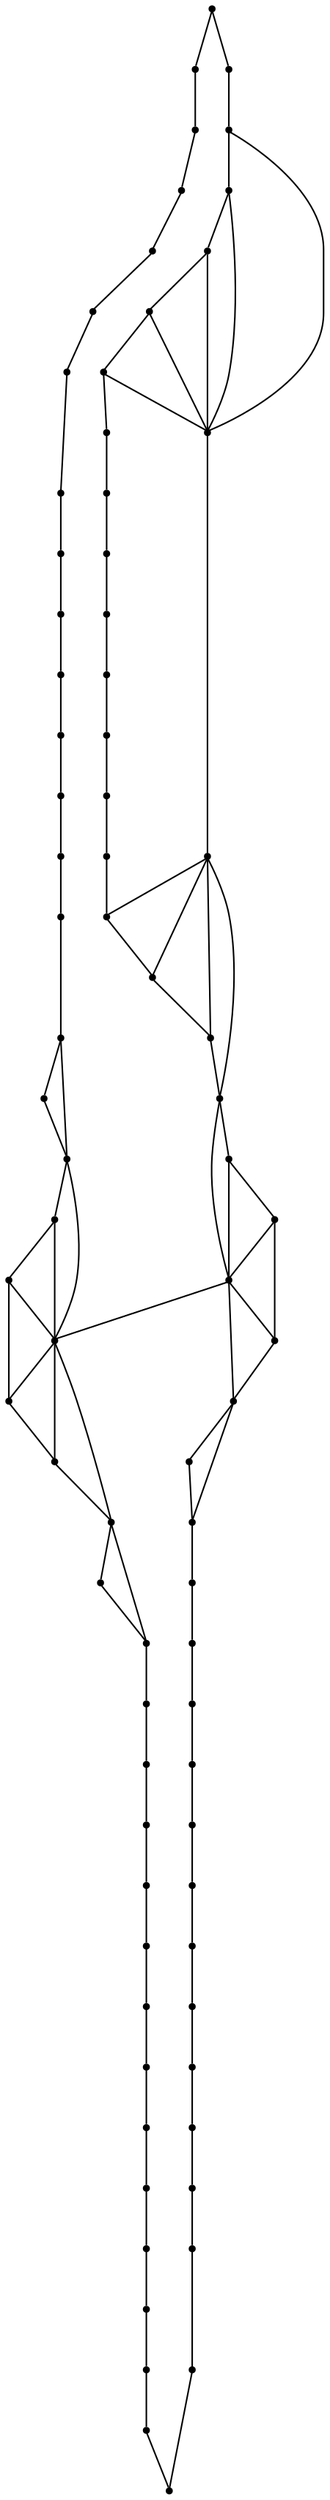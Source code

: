 graph {
  node [shape=point,comment="{\"directed\":false,\"doi\":\"10.1007/11618058_3\",\"figure\":\"5 (1)\"}"]

  v0 [pos="504.16877611736913,710.9573761622114"]
  v1 [pos="504.08855718568316,698.5709587732954"]
  v2 [pos="503.2404796511628,723.4188159306848"]
  v3 [pos="501.3140806686047,735.8167727788293"]
  v4 [pos="498.3968761355378,748.0157613754276"]
  v5 [pos="503.0008561954942,686.3991181055708"]
  v6 [pos="500.9129621638808,674.5782613754276"]
  v7 [pos="497.83843568313955,663.2355133692427"]
  v8 [pos="494.5086584756541,759.8792473475141"]
  v9 [pos="493.7960119912791,652.4990479151411"]
  v10 [pos="489.6744186046512,771.278262138367"]
  v11 [pos="488.807589934593,642.4876610438032"]
  v12 [pos="483.92335233466565,782.0782105127973"]
  v13 [pos="482.91899414062505,633.3115975062055"]
  v14 [pos="477.29294603924416,792.1657641728723"]
  v15 [pos="476.15106626998545,625.0782410303755"]
  v16 [pos="469.8248909883721,801.4396746953332"]
  v17 [pos="468.5204907794331,617.8793032964073"]
  v18 [pos="461.56501975835755,809.7501198450727"]
  v19 [pos="460.2064407703488,611.7532491683963"]
  v20 [pos="452.56439521257266,817.0615275700891"]
  v21 [pos="451.04744503997097,606.8709770838423"]
  v22 [pos="442.8938408430232,823.370973269145"]
  v23 [pos="441.0570403343023,603.2282590866091"]
  v24 [pos="432.5679585301599,828.1699260075891"]
  v25 [pos="431.33752157521803,600.557367006938"]
  v26 [pos="421.7201126453488,832.1199178695682"]
  v27 [pos="419.61555800327034,599.889699618022"]
  v28 [pos="410.4378031885901,835.3563070297245"]
  v29 [pos="407.0840525072674,600.1324097315473"]
  v30 [pos="398.457449127907,834.2948039372766"]
  v31 [pos="401.3371593386628,599.6032158533735"]
  v32 [pos="386.5844113372093,836.7865641911828"]
  v33 [pos="379.1840718114099,607.1782827377323"]
  v34 [pos="374.565505768532,839.2146825790409"]
  v35 [pos="364.4229935047238,608.528272310893"]
  v36 [pos="360.07947856104647,816.1043246587121"]
  v37 [pos="350.51520712209305,845.2241659164432"]
  v38 [pos="343.4805584574854,641.2157138188683"]
  v39 [pos="336.07083938953485,610.8146746953331"]
  v40 [pos="338.6369549418605,848.7375656763716"]
  v41 [pos="317.5840797601744,609.122983614604"]
  v42 [pos="326.9097690316134,852.0573059717817"]
  v43 [pos="315.7420648619186,858.7314367294315"]
  v44 [pos="303.5689691587936,607.3823690414432"]
  v45 [pos="304.4733000999273,860.8459234237673"]
  v46 [pos="293.50460119912793,861.9313319524133"]
  v47 [pos="278.60286155523255,598.4198649724327"]
  v48 [pos="281.6607194767442,605.1782369613651"]
  v49 [pos="282.8890738553779,861.7876450220747"]
  v50 [pos="272.62570857558137,859.708380699158"]
  v51 [pos="267.553927825218,596.611571311951"]
  v52 [pos="262.8197191815044,856.154290835063"]
  v53 [pos="253.52632574037062,851.0855118433637"]
  v54 [pos="205.25068075490552,672.1615552902224"]
  v55 [pos="257.4437233148619,595.4584201176964"]
  v56 [pos="249.53808082757996,595.218920707703"]
  v57 [pos="244.79866176871366,844.4991191228235"]
  v58 [pos="241.19486680141713,596.7490593592329"]
  v59 [pos="236.6940299100654,836.5188360214237"]
  v60 [pos="233.69451194585758,599.4907776514692"]
  v61 [pos="229.26452239280525,827.2187948226932"]
  v62 [pos="227.0130626589753,603.5282532374067"]
  v63 [pos="222.55390114007992,816.7032003402713"]
  v64 [pos="220.92546954487645,608.8948965072635"]
  v65 [pos="216.61216785519622,805.0823926925663"]
  v66 [pos="215.71929108375724,615.3876701990766"]
  v67 [pos="211.46850245276164,792.4959262212121"]
  v68 [pos="211.24658487009447,623.0907837549848"]
  v69 [pos="207.13436307685322,779.0990591049198"]
  v70 [pos="207.47609636173692,631.9563627243045"]
  v71 [pos="203.73373058230376,764.9564186731977"]
  v72 [pos="205.2058815179869,641.198007265727"]
  v73 [pos="202.7700064725654,652.2199392318729"]
  v74 [pos="201.1322032839753,750.3604968388879"]
  v75 [pos="200.9446680823038,664.2084201176965"]
  v76 [pos="199.3079061818677,735.5073690414432"]
  v77 [pos="198.6327778660974,705.1699399948124"]
  v78 [pos="199.03702023528342,719.8865652084354"]
  v79 [pos="198.87032669422237,690.8324321111047"]

  v77 -- v79 [id="-2",pos="198.6327778660974,705.1699399948124 198.87032669422237,690.8324321111047 198.87032669422237,690.8324321111047 198.87032669422237,690.8324321111047"]
  v79 -- v75 [id="-7",pos="198.87032669422237,690.8324321111047 200.9446680823038,664.2084201176965 200.9446680823038,664.2084201176965 200.9446680823038,664.2084201176965"]
  v78 -- v77 [id="-11",pos="199.03702023528342,719.8865652084354 198.6327778660974,705.1699399948124 198.6327778660974,705.1699399948124 198.6327778660974,705.1699399948124"]
  v79 -- v54 [id="-17",pos="198.87032669422237,690.8324321111047 205.25068075490552,672.1615552902224 205.25068075490552,672.1615552902224 205.25068075490552,672.1615552902224"]
  v75 -- v73 [id="-19",pos="200.9446680823038,664.2084201176965 202.7700064725654,652.2199392318729 202.7700064725654,652.2199392318729 202.7700064725654,652.2199392318729"]
  v76 -- v78 [id="-21",pos="199.3079061818677,735.5073690414432 199.03702023528342,719.8865652084354 199.03702023528342,719.8865652084354 199.03702023528342,719.8865652084354"]
  v77 -- v54 [id="-29",pos="198.6327778660974,705.1699399948124 205.25068075490552,672.1615552902224 205.25068075490552,672.1615552902224 205.25068075490552,672.1615552902224"]
  v76 -- v74 [id="-40",pos="199.3079061818677,735.5073690414432 201.1322032839753,750.3604968388879 201.1322032839753,750.3604968388879 201.1322032839753,750.3604968388879"]
  v74 -- v71 [id="-59",pos="201.1322032839753,750.3604968388879 203.73373058230376,764.9564186731977 203.73373058230376,764.9564186731977 203.73373058230376,764.9564186731977"]
  v71 -- v69 [id="-69",pos="203.73373058230376,764.9564186731977 207.13436307685322,779.0990591049198 207.13436307685322,779.0990591049198 207.13436307685322,779.0990591049198"]
  v73 -- v72 [id="-80",pos="202.7700064725654,652.2199392318729 205.2058815179869,641.198007265727 205.2058815179869,641.198007265727 205.2058815179869,641.198007265727"]
  v72 -- v70 [id="-83",pos="205.2058815179869,641.198007265727 207.47609636173692,631.9563627243045 207.47609636173692,631.9563627243045 207.47609636173692,631.9563627243045"]
  v69 -- v67 [id="-104",pos="207.13436307685322,779.0990591049198 211.46850245276164,792.4959262212121 211.46850245276164,792.4959262212121 211.46850245276164,792.4959262212121"]
  v75 -- v54 [id="-105",pos="200.9446680823038,664.2084201176965 205.25068075490552,672.1615552902224 205.25068075490552,672.1615552902224 205.25068075490552,672.1615552902224"]
  v70 -- v68 [id="-113",pos="207.47609636173692,631.9563627243045 211.24658487009447,623.0907837549848 211.24658487009447,623.0907837549848 211.24658487009447,623.0907837549848"]
  v73 -- v54 [id="-122",pos="202.7700064725654,652.2199392318729 205.25068075490552,672.1615552902224 205.25068075490552,672.1615552902224 205.25068075490552,672.1615552902224"]
  v67 -- v65 [id="-149",pos="211.46850245276164,792.4959262212121 216.61216785519622,805.0823926925663 216.61216785519622,805.0823926925663 216.61216785519622,805.0823926925663"]
  v68 -- v66 [id="-163",pos="211.24658487009447,623.0907837549848 215.71929108375724,615.3876701990766 215.71929108375724,615.3876701990766 215.71929108375724,615.3876701990766"]
  v72 -- v54 [id="-164",pos="205.2058815179869,641.198007265727 205.25068075490552,672.1615552902224 205.25068075490552,672.1615552902224 205.25068075490552,672.1615552902224"]
  v54 -- v48 [id="-178",pos="205.25068075490552,672.1615552902224 281.6607194767442,605.1782369613651 281.6607194767442,605.1782369613651 281.6607194767442,605.1782369613651"]
  v66 -- v64 [id="-197",pos="215.71929108375724,615.3876701990766 220.92546954487645,608.8948965072635 220.92546954487645,608.8948965072635 220.92546954487645,608.8948965072635"]
  v65 -- v63 [id="-203",pos="216.61216785519622,805.0823926925663 222.55390114007992,816.7032003402713 222.55390114007992,816.7032003402713 222.55390114007992,816.7032003402713"]
  v64 -- v62 [id="-233",pos="220.92546954487645,608.8948965072635 227.0130626589753,603.5282532374067 227.0130626589753,603.5282532374067 227.0130626589753,603.5282532374067"]
  v63 -- v61 [id="-240",pos="222.55390114007992,816.7032003402713 229.26452239280525,827.2187948226932 229.26452239280525,827.2187948226932 229.26452239280525,827.2187948226932"]
  v62 -- v60 [id="-266",pos="227.0130626589753,603.5282532374067 233.69451194585758,599.4907776514692 233.69451194585758,599.4907776514692 233.69451194585758,599.4907776514692"]
  v61 -- v59 [id="-278",pos="229.26452239280525,827.2187948226932 236.6940299100654,836.5188360214237 236.6940299100654,836.5188360214237 236.6940299100654,836.5188360214237"]
  v60 -- v58 [id="-302",pos="233.69451194585758,599.4907776514692 241.19486680141713,596.7490593592329 241.19486680141713,596.7490593592329 241.19486680141713,596.7490593592329"]
  v59 -- v57 [id="-314",pos="236.6940299100654,836.5188360214237 244.79866176871366,844.4991191228235 244.79866176871366,844.4991191228235 244.79866176871366,844.4991191228235"]
  v58 -- v56 [id="-338",pos="241.19486680141713,596.7490593592329 249.53808082757996,595.218920707703 249.53808082757996,595.218920707703 249.53808082757996,595.218920707703"]
  v57 -- v53 [id="-350",pos="244.79866176871366,844.4991191228235 253.52632574037062,851.0855118433637 253.52632574037062,851.0855118433637 253.52632574037062,851.0855118433637"]
  v56 -- v55 [id="-374",pos="249.53808082757996,595.218920707703 257.4437233148619,595.4584201176964 257.4437233148619,595.4584201176964 257.4437233148619,595.4584201176964"]
  v53 -- v52 [id="-389",pos="253.52632574037062,851.0855118433637 262.8197191815044,856.154290835063 262.8197191815044,856.154290835063 262.8197191815044,856.154290835063"]
  v55 -- v51 [id="-409",pos="257.4437233148619,595.4584201176964 267.553927825218,596.611571311951 267.553927825218,596.611571311951 267.553927825218,596.611571311951"]
  v52 -- v50 [id="-425",pos="262.8197191815044,856.154290835063 272.62570857558137,859.708380699158 272.62570857558137,859.708380699158 272.62570857558137,859.708380699158"]
  v51 -- v47 [id="-447",pos="267.553927825218,596.611571311951 278.60286155523255,598.4198649724327 278.60286155523255,598.4198649724327 278.60286155523255,598.4198649724327"]
  v50 -- v49 [id="-467",pos="272.62570857558137,859.708380699158 282.8890738553779,861.7876450220747 282.8890738553779,861.7876450220747 282.8890738553779,861.7876450220747"]
  v51 -- v48 [id="-472",pos="267.553927825218,596.611571311951 281.6607194767442,605.1782369613651 281.6607194767442,605.1782369613651 281.6607194767442,605.1782369613651"]
  v49 -- v46 [id="-502",pos="282.8890738553779,861.7876450220747 293.50460119912793,861.9313319524133 293.50460119912793,861.9313319524133 293.50460119912793,861.9313319524133"]
  v47 -- v44 [id="-508",pos="278.60286155523255,598.4198649724327 303.5689691587936,607.3823690414432 303.5689691587936,607.3823690414432 303.5689691587936,607.3823690414432"]
  v46 -- v45 [id="-524",pos="293.50460119912793,861.9313319524133 304.4733000999273,860.8459234237673 304.4733000999273,860.8459234237673 304.4733000999273,860.8459234237673"]
  v48 -- v55 [id="-538",pos="281.6607194767442,605.1782369613651 257.4437233148619,595.4584201176964 257.4437233148619,595.4584201176964 257.4437233148619,595.4584201176964"]
  v47 -- v48 [id="-543",pos="278.60286155523255,598.4198649724327 281.6607194767442,605.1782369613651 281.6607194767442,605.1782369613651 281.6607194767442,605.1782369613651"]
  v44 -- v41 [id="-559",pos="303.5689691587936,607.3823690414432 317.5840797601744,609.122983614604 317.5840797601744,609.122983614604 317.5840797601744,609.122983614604"]
  v48 -- v44 [id="-563",pos="281.6607194767442,605.1782369613651 303.5689691587936,607.3823690414432 303.5689691587936,607.3823690414432 303.5689691587936,607.3823690414432"]
  v45 -- v43 [id="-568",pos="304.4733000999273,860.8459234237673 315.7420648619186,858.7314367294315 315.7420648619186,858.7314367294315 315.7420648619186,858.7314367294315"]
  v45 -- v42 [id="-585",pos="304.4733000999273,860.8459234237673 326.9097690316134,852.0573059717817 326.9097690316134,852.0573059717817 326.9097690316134,852.0573059717817"]
  v44 -- v38 [id="-609",pos="303.5689691587936,607.3823690414432 343.4805584574854,641.2157138188683 343.4805584574854,641.2157138188683 343.4805584574854,641.2157138188683"]
  v41 -- v39 [id="-613",pos="317.5840797601744,609.122983614604 336.07083938953485,610.8146746953331 336.07083938953485,610.8146746953331 336.07083938953485,610.8146746953331"]
  v43 -- v42 [id="-616",pos="315.7420648619186,858.7314367294315 326.9097690316134,852.0573059717817 326.9097690316134,852.0573059717817 326.9097690316134,852.0573059717817"]
  v42 -- v40 [id="-619",pos="326.9097690316134,852.0573059717817 338.6369549418605,848.7375656763716 338.6369549418605,848.7375656763716 338.6369549418605,848.7375656763716"]
  v40 -- v37 [id="-646",pos="338.6369549418605,848.7375656763716 350.51520712209305,845.2241659164432 350.51520712209305,845.2241659164432 350.51520712209305,845.2241659164432"]
  v41 -- v38 [id="-651",pos="317.5840797601744,609.122983614604 343.4805584574854,641.2157138188683 343.4805584574854,641.2157138188683 343.4805584574854,641.2157138188683"]
  v39 -- v35 [id="-654",pos="336.07083938953485,610.8146746953331 364.4229935047238,608.528272310893 364.4229935047238,608.528272310893 364.4229935047238,608.528272310893"]
  v42 -- v36 [id="-666",pos="326.9097690316134,852.0573059717817 360.07947856104647,816.1043246587121 360.07947856104647,816.1043246587121 360.07947856104647,816.1043246587121"]
  v39 -- v38 [id="-688",pos="336.07083938953485,610.8146746953331 343.4805584574854,641.2157138188683 343.4805584574854,641.2157138188683 343.4805584574854,641.2157138188683"]
  v35 -- v33 [id="-690",pos="364.4229935047238,608.528272310893 379.1840718114099,607.1782827377323 379.1840718114099,607.1782827377323 379.1840718114099,607.1782827377323"]
  v40 -- v36 [id="-694",pos="338.6369549418605,848.7375656763716 360.07947856104647,816.1043246587121 360.07947856104647,816.1043246587121 360.07947856104647,816.1043246587121"]
  v37 -- v34 [id="-698",pos="350.51520712209305,845.2241659164432 374.565505768532,839.2146825790409 374.565505768532,839.2146825790409 374.565505768532,839.2146825790409"]
  v38 -- v36 [id="-708",pos="343.4805584574854,641.2157138188683 360.07947856104647,816.1043246587121 360.07947856104647,816.1043246587121 360.07947856104647,816.1043246587121"]
  v38 -- v35 [id="-709",pos="343.4805584574854,641.2157138188683 364.4229935047238,608.528272310893 364.4229935047238,608.528272310893 364.4229935047238,608.528272310893"]
  v38 -- v33 [id="-710",pos="343.4805584574854,641.2157138188683 379.1840718114099,607.1782827377323 379.1840718114099,607.1782827377323 379.1840718114099,607.1782827377323"]
  v37 -- v36 [id="-722",pos="350.51520712209305,845.2241659164432 360.07947856104647,816.1043246587121 360.07947856104647,816.1043246587121 360.07947856104647,816.1043246587121"]
  v34 -- v32 [id="-726",pos="374.565505768532,839.2146825790409 386.5844113372093,836.7865641911828 386.5844113372093,836.7865641911828 386.5844113372093,836.7865641911828"]
  v36 -- v34 [id="-739",pos="360.07947856104647,816.1043246587121 374.565505768532,839.2146825790409 374.565505768532,839.2146825790409 374.565505768532,839.2146825790409"]
  v36 -- v32 [id="-746",pos="360.07947856104647,816.1043246587121 386.5844113372093,836.7865641911828 386.5844113372093,836.7865641911828 386.5844113372093,836.7865641911828"]
  v36 -- v30 [id="-747",pos="360.07947856104647,816.1043246587121 398.457449127907,834.2948039372766 398.457449127907,834.2948039372766 398.457449127907,834.2948039372766"]
  v33 -- v31 [id="-751",pos="379.1840718114099,607.1782827377323 401.3371593386628,599.6032158533735 401.3371593386628,599.6032158533735 401.3371593386628,599.6032158533735"]
  v31 -- v29 [id="-754",pos="401.3371593386628,599.6032158533735 407.0840525072674,600.1324097315473 407.0840525072674,600.1324097315473 407.0840525072674,600.1324097315473"]
  v32 -- v30 [id="-772",pos="386.5844113372093,836.7865641911828 398.457449127907,834.2948039372766 398.457449127907,834.2948039372766 398.457449127907,834.2948039372766"]
  v30 -- v28 [id="-776",pos="398.457449127907,834.2948039372766 410.4378031885901,835.3563070297245 410.4378031885901,835.3563070297245 410.4378031885901,835.3563070297245"]
  v33 -- v29 [id="-785",pos="379.1840718114099,607.1782827377323 407.0840525072674,600.1324097315473 407.0840525072674,600.1324097315473 407.0840525072674,600.1324097315473"]
  v29 -- v27 [id="-786",pos="407.0840525072674,600.1324097315473 419.61555800327034,599.889699618022 419.61555800327034,599.889699618022 419.61555800327034,599.889699618022"]
  v28 -- v26 [id="-800",pos="410.4378031885901,835.3563070297245 421.7201126453488,832.1199178695682 421.7201126453488,832.1199178695682 421.7201126453488,832.1199178695682"]
  v30 -- v26 [id="-818",pos="398.457449127907,834.2948039372766 421.7201126453488,832.1199178695682 421.7201126453488,832.1199178695682 421.7201126453488,832.1199178695682"]
  v26 -- v24 [id="-819",pos="421.7201126453488,832.1199178695682 432.5679585301599,828.1699260075891 432.5679585301599,828.1699260075891 432.5679585301599,828.1699260075891"]
  v27 -- v25 [id="-833",pos="419.61555800327034,599.889699618022 431.33752157521803,600.557367006938 431.33752157521803,600.557367006938 431.33752157521803,600.557367006938"]
  v25 -- v23 [id="-861",pos="431.33752157521803,600.557367006938 441.0570403343023,603.2282590866091 441.0570403343023,603.2282590866091 441.0570403343023,603.2282590866091"]
  v24 -- v22 [id="-864",pos="432.5679585301599,828.1699260075891 442.8938408430232,823.370973269145 442.8938408430232,823.370973269145 442.8938408430232,823.370973269145"]
  v23 -- v21 [id="-894",pos="441.0570403343023,603.2282590866091 451.04744503997097,606.8709770838423 451.04744503997097,606.8709770838423 451.04744503997097,606.8709770838423"]
  v22 -- v20 [id="-899",pos="442.8938408430232,823.370973269145 452.56439521257266,817.0615275700891 452.56439521257266,817.0615275700891 452.56439521257266,817.0615275700891"]
  v21 -- v19 [id="-929",pos="451.04744503997097,606.8709770838423 460.2064407703488,611.7532491683963 460.2064407703488,611.7532491683963 460.2064407703488,611.7532491683963"]
  v20 -- v18 [id="-935",pos="452.56439521257266,817.0615275700891 461.56501975835755,809.7501198450727 461.56501975835755,809.7501198450727 461.56501975835755,809.7501198450727"]
  v19 -- v17 [id="-965",pos="460.2064407703488,611.7532491683963 468.5204907794331,617.8793032964073 468.5204907794331,617.8793032964073 468.5204907794331,617.8793032964073"]
  v18 -- v16 [id="-971",pos="461.56501975835755,809.7501198450727 469.8248909883721,801.4396746953332 469.8248909883721,801.4396746953332 469.8248909883721,801.4396746953332"]
  v17 -- v15 [id="-1001",pos="468.5204907794331,617.8793032964073 476.15106626998545,625.0782410303755 476.15106626998545,625.0782410303755 476.15106626998545,625.0782410303755"]
  v16 -- v14 [id="-1007",pos="469.8248909883721,801.4396746953332 477.29294603924416,792.1657641728723 477.29294603924416,792.1657641728723 477.29294603924416,792.1657641728723"]
  v15 -- v13 [id="-1037",pos="476.15106626998545,625.0782410303755 482.91899414062505,633.3115975062055 482.91899414062505,633.3115975062055 482.91899414062505,633.3115975062055"]
  v14 -- v12 [id="-1043",pos="477.29294603924416,792.1657641728723 483.92335233466565,782.0782105127973 483.92335233466565,782.0782105127973 483.92335233466565,782.0782105127973"]
  v13 -- v11 [id="-1073",pos="482.91899414062505,633.3115975062055 488.807589934593,642.4876610438032 488.807589934593,642.4876610438032 488.807589934593,642.4876610438032"]
  v12 -- v10 [id="-1079",pos="483.92335233466565,782.0782105127973 489.6744186046512,771.278262138367 489.6744186046512,771.278262138367 489.6744186046512,771.278262138367"]
  v11 -- v9 [id="-1109",pos="488.807589934593,642.4876610438032 493.7960119912791,652.4990479151411 493.7960119912791,652.4990479151411 493.7960119912791,652.4990479151411"]
  v10 -- v8 [id="-1112",pos="489.6744186046512,771.278262138367 494.5086584756541,759.8792473475141 494.5086584756541,759.8792473475141 494.5086584756541,759.8792473475141"]
  v8 -- v4 [id="-1145",pos="494.5086584756541,759.8792473475141 498.3968761355378,748.0157613754276 498.3968761355378,748.0157613754276 498.3968761355378,748.0157613754276"]
  v9 -- v7 [id="-1148",pos="493.7960119912791,652.4990479151411 497.83843568313955,663.2355133692427 497.83843568313955,663.2355133692427 497.83843568313955,663.2355133692427"]
  v4 -- v3 [id="-1181",pos="498.3968761355378,748.0157613754276 501.3140806686047,735.8167727788293 501.3140806686047,735.8167727788293 501.3140806686047,735.8167727788293"]
  v7 -- v6 [id="-1186",pos="497.83843568313955,663.2355133692427 500.9129621638808,674.5782613754276 500.9129621638808,674.5782613754276 500.9129621638808,674.5782613754276"]
  v3 -- v2 [id="-1217",pos="501.3140806686047,735.8167727788293 503.2404796511628,723.4188159306848 503.2404796511628,723.4188159306848 503.2404796511628,723.4188159306848"]
  v6 -- v5 [id="-1223",pos="500.9129621638808,674.5782613754276 503.0008561954942,686.3991181055708 503.0008561954942,686.3991181055708 503.0008561954942,686.3991181055708"]
  v2 -- v0 [id="-1253",pos="503.2404796511628,723.4188159306848 504.16877611736913,710.9573761622114 504.16877611736913,710.9573761622114 504.16877611736913,710.9573761622114"]
  v5 -- v1 [id="-1259",pos="503.0008561954942,686.3991181055708 504.08855718568316,698.5709587732954 504.08855718568316,698.5709587732954 504.08855718568316,698.5709587732954"]
  v0 -- v1 [id="-1283",pos="504.16877611736913,710.9573761622114 504.08855718568316,698.5709587732954 504.08855718568316,698.5709587732954 504.08855718568316,698.5709587732954"]
}
